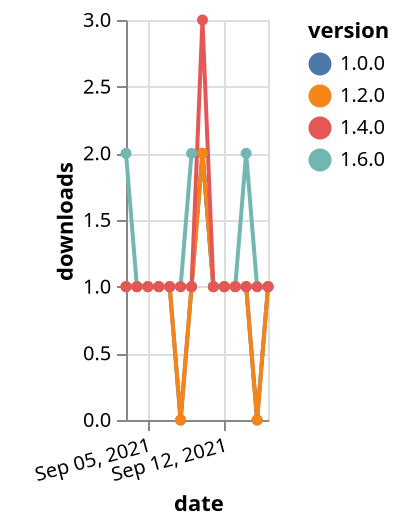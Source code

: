 {"$schema": "https://vega.github.io/schema/vega-lite/v5.json", "description": "A simple bar chart with embedded data.", "data": {"values": [{"date": "2021-09-03", "total": 115, "delta": 2, "version": "1.6.0"}, {"date": "2021-09-04", "total": 116, "delta": 1, "version": "1.6.0"}, {"date": "2021-09-05", "total": 117, "delta": 1, "version": "1.6.0"}, {"date": "2021-09-06", "total": 118, "delta": 1, "version": "1.6.0"}, {"date": "2021-09-07", "total": 119, "delta": 1, "version": "1.6.0"}, {"date": "2021-09-08", "total": 120, "delta": 1, "version": "1.6.0"}, {"date": "2021-09-09", "total": 122, "delta": 2, "version": "1.6.0"}, {"date": "2021-09-10", "total": 124, "delta": 2, "version": "1.6.0"}, {"date": "2021-09-11", "total": 125, "delta": 1, "version": "1.6.0"}, {"date": "2021-09-12", "total": 126, "delta": 1, "version": "1.6.0"}, {"date": "2021-09-13", "total": 127, "delta": 1, "version": "1.6.0"}, {"date": "2021-09-14", "total": 129, "delta": 2, "version": "1.6.0"}, {"date": "2021-09-15", "total": 130, "delta": 1, "version": "1.6.0"}, {"date": "2021-09-16", "total": 131, "delta": 1, "version": "1.6.0"}, {"date": "2021-09-03", "total": 173, "delta": 1, "version": "1.0.0"}, {"date": "2021-09-04", "total": 174, "delta": 1, "version": "1.0.0"}, {"date": "2021-09-05", "total": 175, "delta": 1, "version": "1.0.0"}, {"date": "2021-09-06", "total": 176, "delta": 1, "version": "1.0.0"}, {"date": "2021-09-07", "total": 177, "delta": 1, "version": "1.0.0"}, {"date": "2021-09-08", "total": 177, "delta": 0, "version": "1.0.0"}, {"date": "2021-09-09", "total": 178, "delta": 1, "version": "1.0.0"}, {"date": "2021-09-10", "total": 180, "delta": 2, "version": "1.0.0"}, {"date": "2021-09-11", "total": 181, "delta": 1, "version": "1.0.0"}, {"date": "2021-09-12", "total": 182, "delta": 1, "version": "1.0.0"}, {"date": "2021-09-13", "total": 183, "delta": 1, "version": "1.0.0"}, {"date": "2021-09-14", "total": 184, "delta": 1, "version": "1.0.0"}, {"date": "2021-09-15", "total": 184, "delta": 0, "version": "1.0.0"}, {"date": "2021-09-16", "total": 185, "delta": 1, "version": "1.0.0"}, {"date": "2021-09-03", "total": 158, "delta": 1, "version": "1.2.0"}, {"date": "2021-09-04", "total": 159, "delta": 1, "version": "1.2.0"}, {"date": "2021-09-05", "total": 160, "delta": 1, "version": "1.2.0"}, {"date": "2021-09-06", "total": 161, "delta": 1, "version": "1.2.0"}, {"date": "2021-09-07", "total": 162, "delta": 1, "version": "1.2.0"}, {"date": "2021-09-08", "total": 162, "delta": 0, "version": "1.2.0"}, {"date": "2021-09-09", "total": 163, "delta": 1, "version": "1.2.0"}, {"date": "2021-09-10", "total": 165, "delta": 2, "version": "1.2.0"}, {"date": "2021-09-11", "total": 166, "delta": 1, "version": "1.2.0"}, {"date": "2021-09-12", "total": 167, "delta": 1, "version": "1.2.0"}, {"date": "2021-09-13", "total": 168, "delta": 1, "version": "1.2.0"}, {"date": "2021-09-14", "total": 169, "delta": 1, "version": "1.2.0"}, {"date": "2021-09-15", "total": 169, "delta": 0, "version": "1.2.0"}, {"date": "2021-09-16", "total": 170, "delta": 1, "version": "1.2.0"}, {"date": "2021-09-03", "total": 174, "delta": 1, "version": "1.4.0"}, {"date": "2021-09-04", "total": 175, "delta": 1, "version": "1.4.0"}, {"date": "2021-09-05", "total": 176, "delta": 1, "version": "1.4.0"}, {"date": "2021-09-06", "total": 177, "delta": 1, "version": "1.4.0"}, {"date": "2021-09-07", "total": 178, "delta": 1, "version": "1.4.0"}, {"date": "2021-09-08", "total": 179, "delta": 1, "version": "1.4.0"}, {"date": "2021-09-09", "total": 180, "delta": 1, "version": "1.4.0"}, {"date": "2021-09-10", "total": 183, "delta": 3, "version": "1.4.0"}, {"date": "2021-09-11", "total": 184, "delta": 1, "version": "1.4.0"}, {"date": "2021-09-12", "total": 185, "delta": 1, "version": "1.4.0"}, {"date": "2021-09-13", "total": 186, "delta": 1, "version": "1.4.0"}, {"date": "2021-09-14", "total": 187, "delta": 1, "version": "1.4.0"}, {"date": "2021-09-15", "total": 188, "delta": 1, "version": "1.4.0"}, {"date": "2021-09-16", "total": 189, "delta": 1, "version": "1.4.0"}]}, "width": "container", "mark": {"type": "line", "point": {"filled": true}}, "encoding": {"x": {"field": "date", "type": "temporal", "timeUnit": "yearmonthdate", "title": "date", "axis": {"labelAngle": -15}}, "y": {"field": "delta", "type": "quantitative", "title": "downloads"}, "color": {"field": "version", "type": "nominal"}, "tooltip": {"field": "delta"}}}